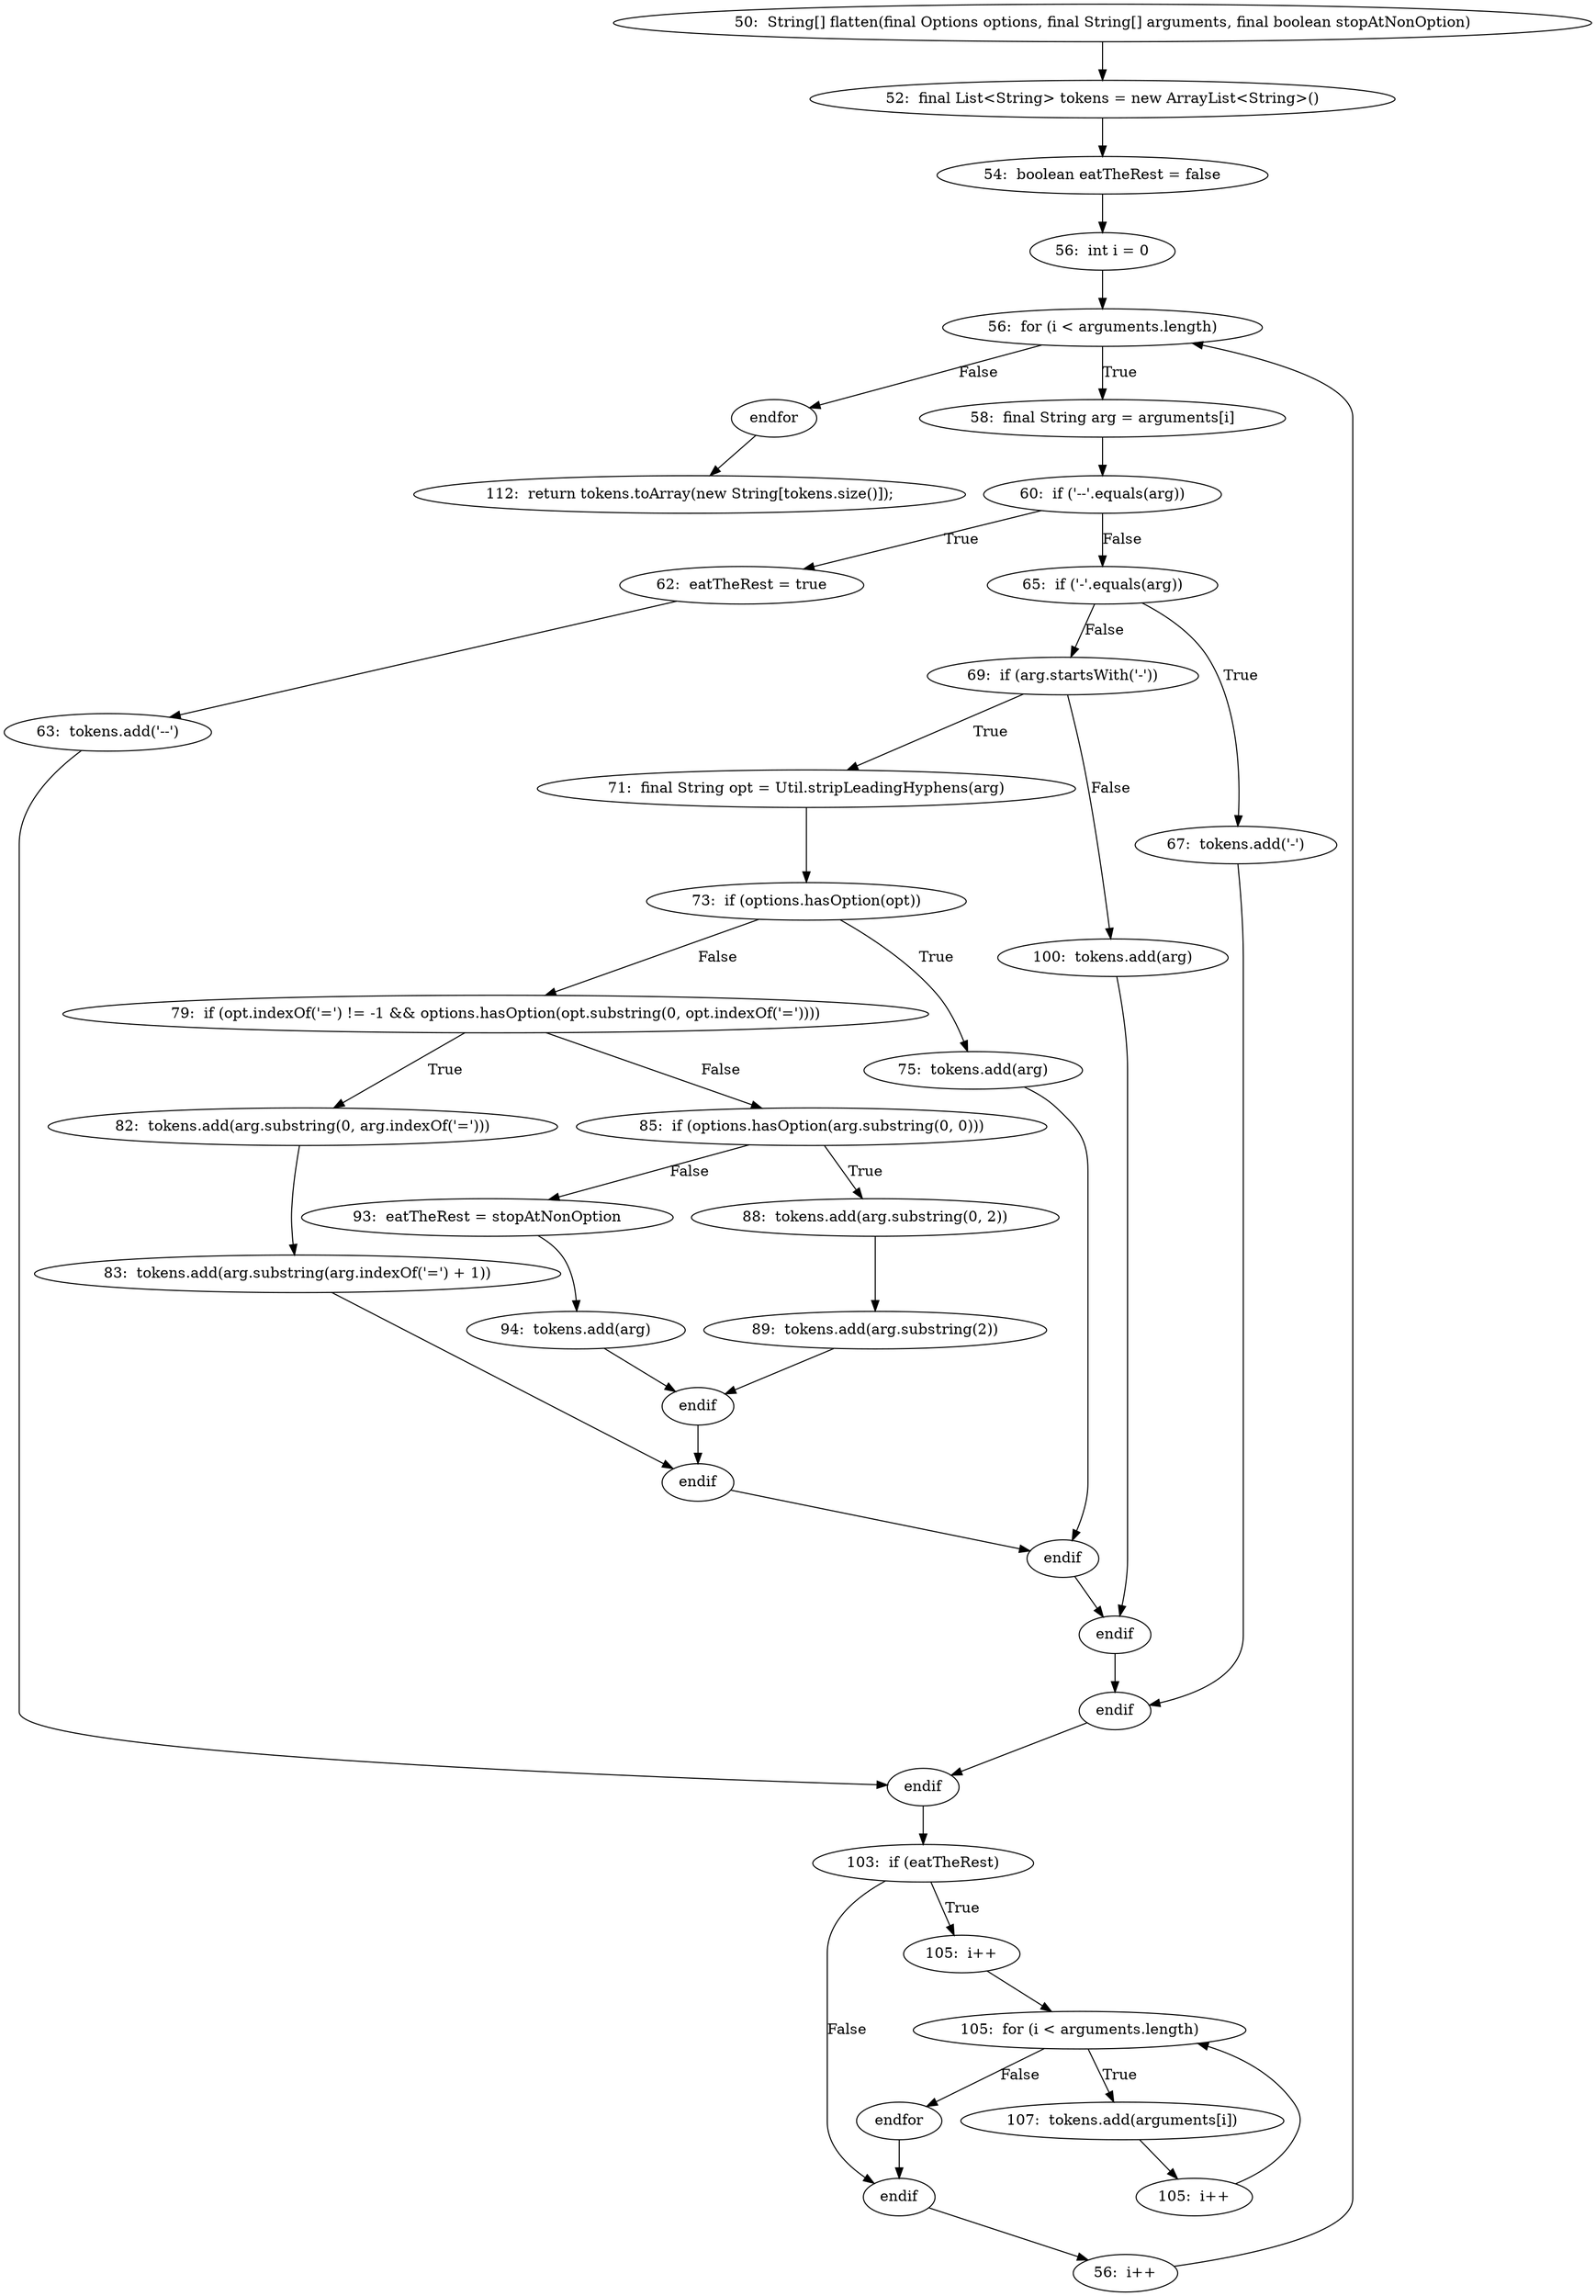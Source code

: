digraph GnuParser_CFG {
  // graph-vertices
  v1  [label="50:  String[] flatten(final Options options, final String[] arguments, final boolean stopAtNonOption)"];
  v2  [label="52:  final List<String> tokens = new ArrayList<String>()"];
  v3  [label="54:  boolean eatTheRest = false"];
  v4  [label="56:  int i = 0"];
  v5  [label="56:  for (i < arguments.length)"];
  v6  [label="56:  i++"];
  v7  [label="endfor"];
  v8  [label="58:  final String arg = arguments[i]"];
  v9  [label="60:  if ('--'.equals(arg))"];
  v10  [label="62:  eatTheRest = true"];
  v11  [label="63:  tokens.add('--')"];
  v12  [label="endif"];
  v13  [label="65:  if ('-'.equals(arg))"];
  v14  [label="67:  tokens.add('-')"];
  v15  [label="endif"];
  v16  [label="69:  if (arg.startsWith('-'))"];
  v17  [label="71:  final String opt = Util.stripLeadingHyphens(arg)"];
  v18  [label="73:  if (options.hasOption(opt))"];
  v19  [label="75:  tokens.add(arg)"];
  v20  [label="endif"];
  v21  [label="79:  if (opt.indexOf('=') != -1 && options.hasOption(opt.substring(0, opt.indexOf('='))))"];
  v22  [label="82:  tokens.add(arg.substring(0, arg.indexOf('=')))"];
  v23  [label="83:  tokens.add(arg.substring(arg.indexOf('=') + 1))"];
  v24  [label="endif"];
  v25  [label="85:  if (options.hasOption(arg.substring(0, 0)))"];
  v26  [label="88:  tokens.add(arg.substring(0, 2))"];
  v27  [label="89:  tokens.add(arg.substring(2))"];
  v28  [label="endif"];
  v29  [label="93:  eatTheRest = stopAtNonOption"];
  v30  [label="94:  tokens.add(arg)"];
  v31  [label="endif"];
  v32  [label="100:  tokens.add(arg)"];
  v33  [label="103:  if (eatTheRest)"];
  v34  [label="105:  i++"];
  v35  [label="105:  for (i < arguments.length)"];
  v36  [label="105:  i++"];
  v37  [label="endfor"];
  v38  [label="107:  tokens.add(arguments[i])"];
  v39  [label="endif"];
  v40  [label="112:  return tokens.toArray(new String[tokens.size()]);"];
  // graph-edges
  v1 -> v2;
  v2 -> v3;
  v3 -> v4;
  v4 -> v5;
  v5 -> v7  [label="False"];
  v5 -> v8  [label="True"];
  v8 -> v9;
  v9 -> v10  [label="True"];
  v10 -> v11;
  v11 -> v12;
  v9 -> v13  [label="False"];
  v13 -> v14  [label="True"];
  v14 -> v15;
  v13 -> v16  [label="False"];
  v16 -> v17  [label="True"];
  v17 -> v18;
  v18 -> v19  [label="True"];
  v19 -> v20;
  v18 -> v21  [label="False"];
  v21 -> v22  [label="True"];
  v22 -> v23;
  v23 -> v24;
  v21 -> v25  [label="False"];
  v25 -> v26  [label="True"];
  v26 -> v27;
  v27 -> v28;
  v25 -> v29  [label="False"];
  v29 -> v30;
  v30 -> v28;
  v28 -> v24;
  v24 -> v20;
  v20 -> v31;
  v16 -> v32  [label="False"];
  v32 -> v31;
  v31 -> v15;
  v15 -> v12;
  v12 -> v33;
  v33 -> v34  [label="True"];
  v34 -> v35;
  v35 -> v37  [label="False"];
  v35 -> v38  [label="True"];
  v38 -> v36;
  v36 -> v35;
  v37 -> v39;
  v33 -> v39  [label="False"];
  v39 -> v6;
  v6 -> v5;
  v7 -> v40;
  // end-of-graph
}
